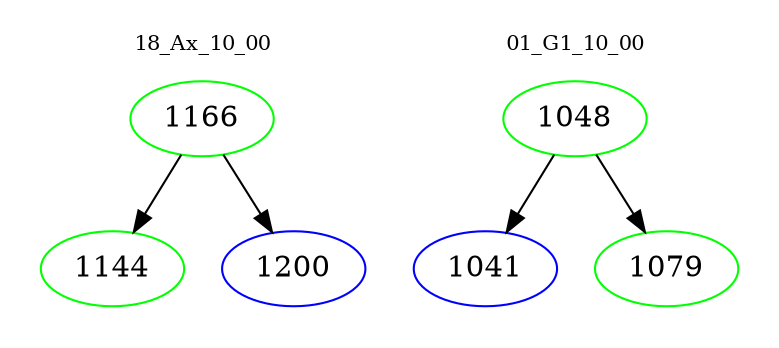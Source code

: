 digraph{
subgraph cluster_0 {
color = white
label = "18_Ax_10_00";
fontsize=10;
T0_1166 [label="1166", color="green"]
T0_1166 -> T0_1144 [color="black"]
T0_1144 [label="1144", color="green"]
T0_1166 -> T0_1200 [color="black"]
T0_1200 [label="1200", color="blue"]
}
subgraph cluster_1 {
color = white
label = "01_G1_10_00";
fontsize=10;
T1_1048 [label="1048", color="green"]
T1_1048 -> T1_1041 [color="black"]
T1_1041 [label="1041", color="blue"]
T1_1048 -> T1_1079 [color="black"]
T1_1079 [label="1079", color="green"]
}
}
